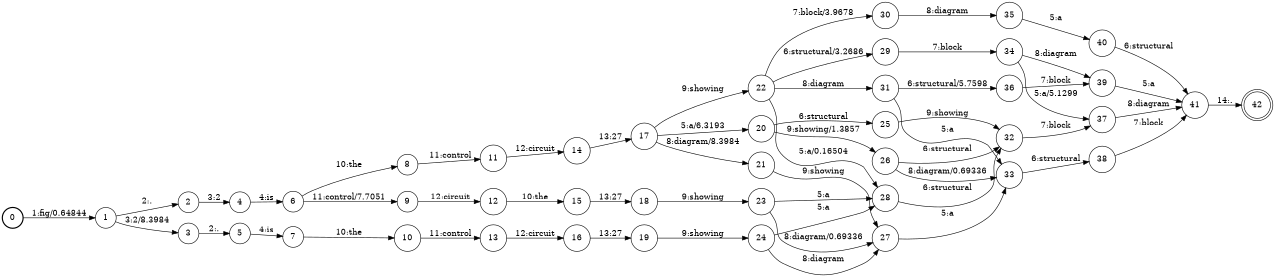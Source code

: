digraph FST {
rankdir = LR;
size = "8.5,11";
label = "";
center = 1;
orientation = Portrait;
ranksep = "0.4";
nodesep = "0.25";
0 [label = "0", shape = circle, style = bold, fontsize = 14]
	0 -> 1 [label = "1:fig/0.64844", fontsize = 14];
1 [label = "1", shape = circle, style = solid, fontsize = 14]
	1 -> 2 [label = "2:.", fontsize = 14];
	1 -> 3 [label = "3:2/8.3984", fontsize = 14];
2 [label = "2", shape = circle, style = solid, fontsize = 14]
	2 -> 4 [label = "3:2", fontsize = 14];
3 [label = "3", shape = circle, style = solid, fontsize = 14]
	3 -> 5 [label = "2:.", fontsize = 14];
4 [label = "4", shape = circle, style = solid, fontsize = 14]
	4 -> 6 [label = "4:is", fontsize = 14];
5 [label = "5", shape = circle, style = solid, fontsize = 14]
	5 -> 7 [label = "4:is", fontsize = 14];
6 [label = "6", shape = circle, style = solid, fontsize = 14]
	6 -> 8 [label = "10:the", fontsize = 14];
	6 -> 9 [label = "11:control/7.7051", fontsize = 14];
7 [label = "7", shape = circle, style = solid, fontsize = 14]
	7 -> 10 [label = "10:the", fontsize = 14];
8 [label = "8", shape = circle, style = solid, fontsize = 14]
	8 -> 11 [label = "11:control", fontsize = 14];
9 [label = "9", shape = circle, style = solid, fontsize = 14]
	9 -> 12 [label = "12:circuit", fontsize = 14];
10 [label = "10", shape = circle, style = solid, fontsize = 14]
	10 -> 13 [label = "11:control", fontsize = 14];
11 [label = "11", shape = circle, style = solid, fontsize = 14]
	11 -> 14 [label = "12:circuit", fontsize = 14];
12 [label = "12", shape = circle, style = solid, fontsize = 14]
	12 -> 15 [label = "10:the", fontsize = 14];
13 [label = "13", shape = circle, style = solid, fontsize = 14]
	13 -> 16 [label = "12:circuit", fontsize = 14];
14 [label = "14", shape = circle, style = solid, fontsize = 14]
	14 -> 17 [label = "13:27", fontsize = 14];
15 [label = "15", shape = circle, style = solid, fontsize = 14]
	15 -> 18 [label = "13:27", fontsize = 14];
16 [label = "16", shape = circle, style = solid, fontsize = 14]
	16 -> 19 [label = "13:27", fontsize = 14];
17 [label = "17", shape = circle, style = solid, fontsize = 14]
	17 -> 20 [label = "5:a/6.3193", fontsize = 14];
	17 -> 21 [label = "8:diagram/8.3984", fontsize = 14];
	17 -> 22 [label = "9:showing", fontsize = 14];
18 [label = "18", shape = circle, style = solid, fontsize = 14]
	18 -> 23 [label = "9:showing", fontsize = 14];
19 [label = "19", shape = circle, style = solid, fontsize = 14]
	19 -> 24 [label = "9:showing", fontsize = 14];
20 [label = "20", shape = circle, style = solid, fontsize = 14]
	20 -> 25 [label = "6:structural", fontsize = 14];
	20 -> 26 [label = "9:showing/1.3857", fontsize = 14];
21 [label = "21", shape = circle, style = solid, fontsize = 14]
	21 -> 27 [label = "9:showing", fontsize = 14];
22 [label = "22", shape = circle, style = solid, fontsize = 14]
	22 -> 28 [label = "5:a/0.16504", fontsize = 14];
	22 -> 29 [label = "6:structural/3.2686", fontsize = 14];
	22 -> 30 [label = "7:block/3.9678", fontsize = 14];
	22 -> 31 [label = "8:diagram", fontsize = 14];
23 [label = "23", shape = circle, style = solid, fontsize = 14]
	23 -> 28 [label = "5:a", fontsize = 14];
	23 -> 27 [label = "8:diagram/0.69336", fontsize = 14];
24 [label = "24", shape = circle, style = solid, fontsize = 14]
	24 -> 28 [label = "5:a", fontsize = 14];
	24 -> 27 [label = "8:diagram", fontsize = 14];
25 [label = "25", shape = circle, style = solid, fontsize = 14]
	25 -> 32 [label = "9:showing", fontsize = 14];
26 [label = "26", shape = circle, style = solid, fontsize = 14]
	26 -> 32 [label = "6:structural", fontsize = 14];
	26 -> 33 [label = "8:diagram/0.69336", fontsize = 14];
27 [label = "27", shape = circle, style = solid, fontsize = 14]
	27 -> 33 [label = "5:a", fontsize = 14];
28 [label = "28", shape = circle, style = solid, fontsize = 14]
	28 -> 32 [label = "6:structural", fontsize = 14];
29 [label = "29", shape = circle, style = solid, fontsize = 14]
	29 -> 34 [label = "7:block", fontsize = 14];
30 [label = "30", shape = circle, style = solid, fontsize = 14]
	30 -> 35 [label = "8:diagram", fontsize = 14];
31 [label = "31", shape = circle, style = solid, fontsize = 14]
	31 -> 33 [label = "5:a", fontsize = 14];
	31 -> 36 [label = "6:structural/5.7598", fontsize = 14];
32 [label = "32", shape = circle, style = solid, fontsize = 14]
	32 -> 37 [label = "7:block", fontsize = 14];
33 [label = "33", shape = circle, style = solid, fontsize = 14]
	33 -> 38 [label = "6:structural", fontsize = 14];
34 [label = "34", shape = circle, style = solid, fontsize = 14]
	34 -> 37 [label = "5:a/5.1299", fontsize = 14];
	34 -> 39 [label = "8:diagram", fontsize = 14];
35 [label = "35", shape = circle, style = solid, fontsize = 14]
	35 -> 40 [label = "5:a", fontsize = 14];
36 [label = "36", shape = circle, style = solid, fontsize = 14]
	36 -> 39 [label = "7:block", fontsize = 14];
37 [label = "37", shape = circle, style = solid, fontsize = 14]
	37 -> 41 [label = "8:diagram", fontsize = 14];
38 [label = "38", shape = circle, style = solid, fontsize = 14]
	38 -> 41 [label = "7:block", fontsize = 14];
39 [label = "39", shape = circle, style = solid, fontsize = 14]
	39 -> 41 [label = "5:a", fontsize = 14];
40 [label = "40", shape = circle, style = solid, fontsize = 14]
	40 -> 41 [label = "6:structural", fontsize = 14];
41 [label = "41", shape = circle, style = solid, fontsize = 14]
	41 -> 42 [label = "14:.", fontsize = 14];
42 [label = "42", shape = doublecircle, style = solid, fontsize = 14]
}
